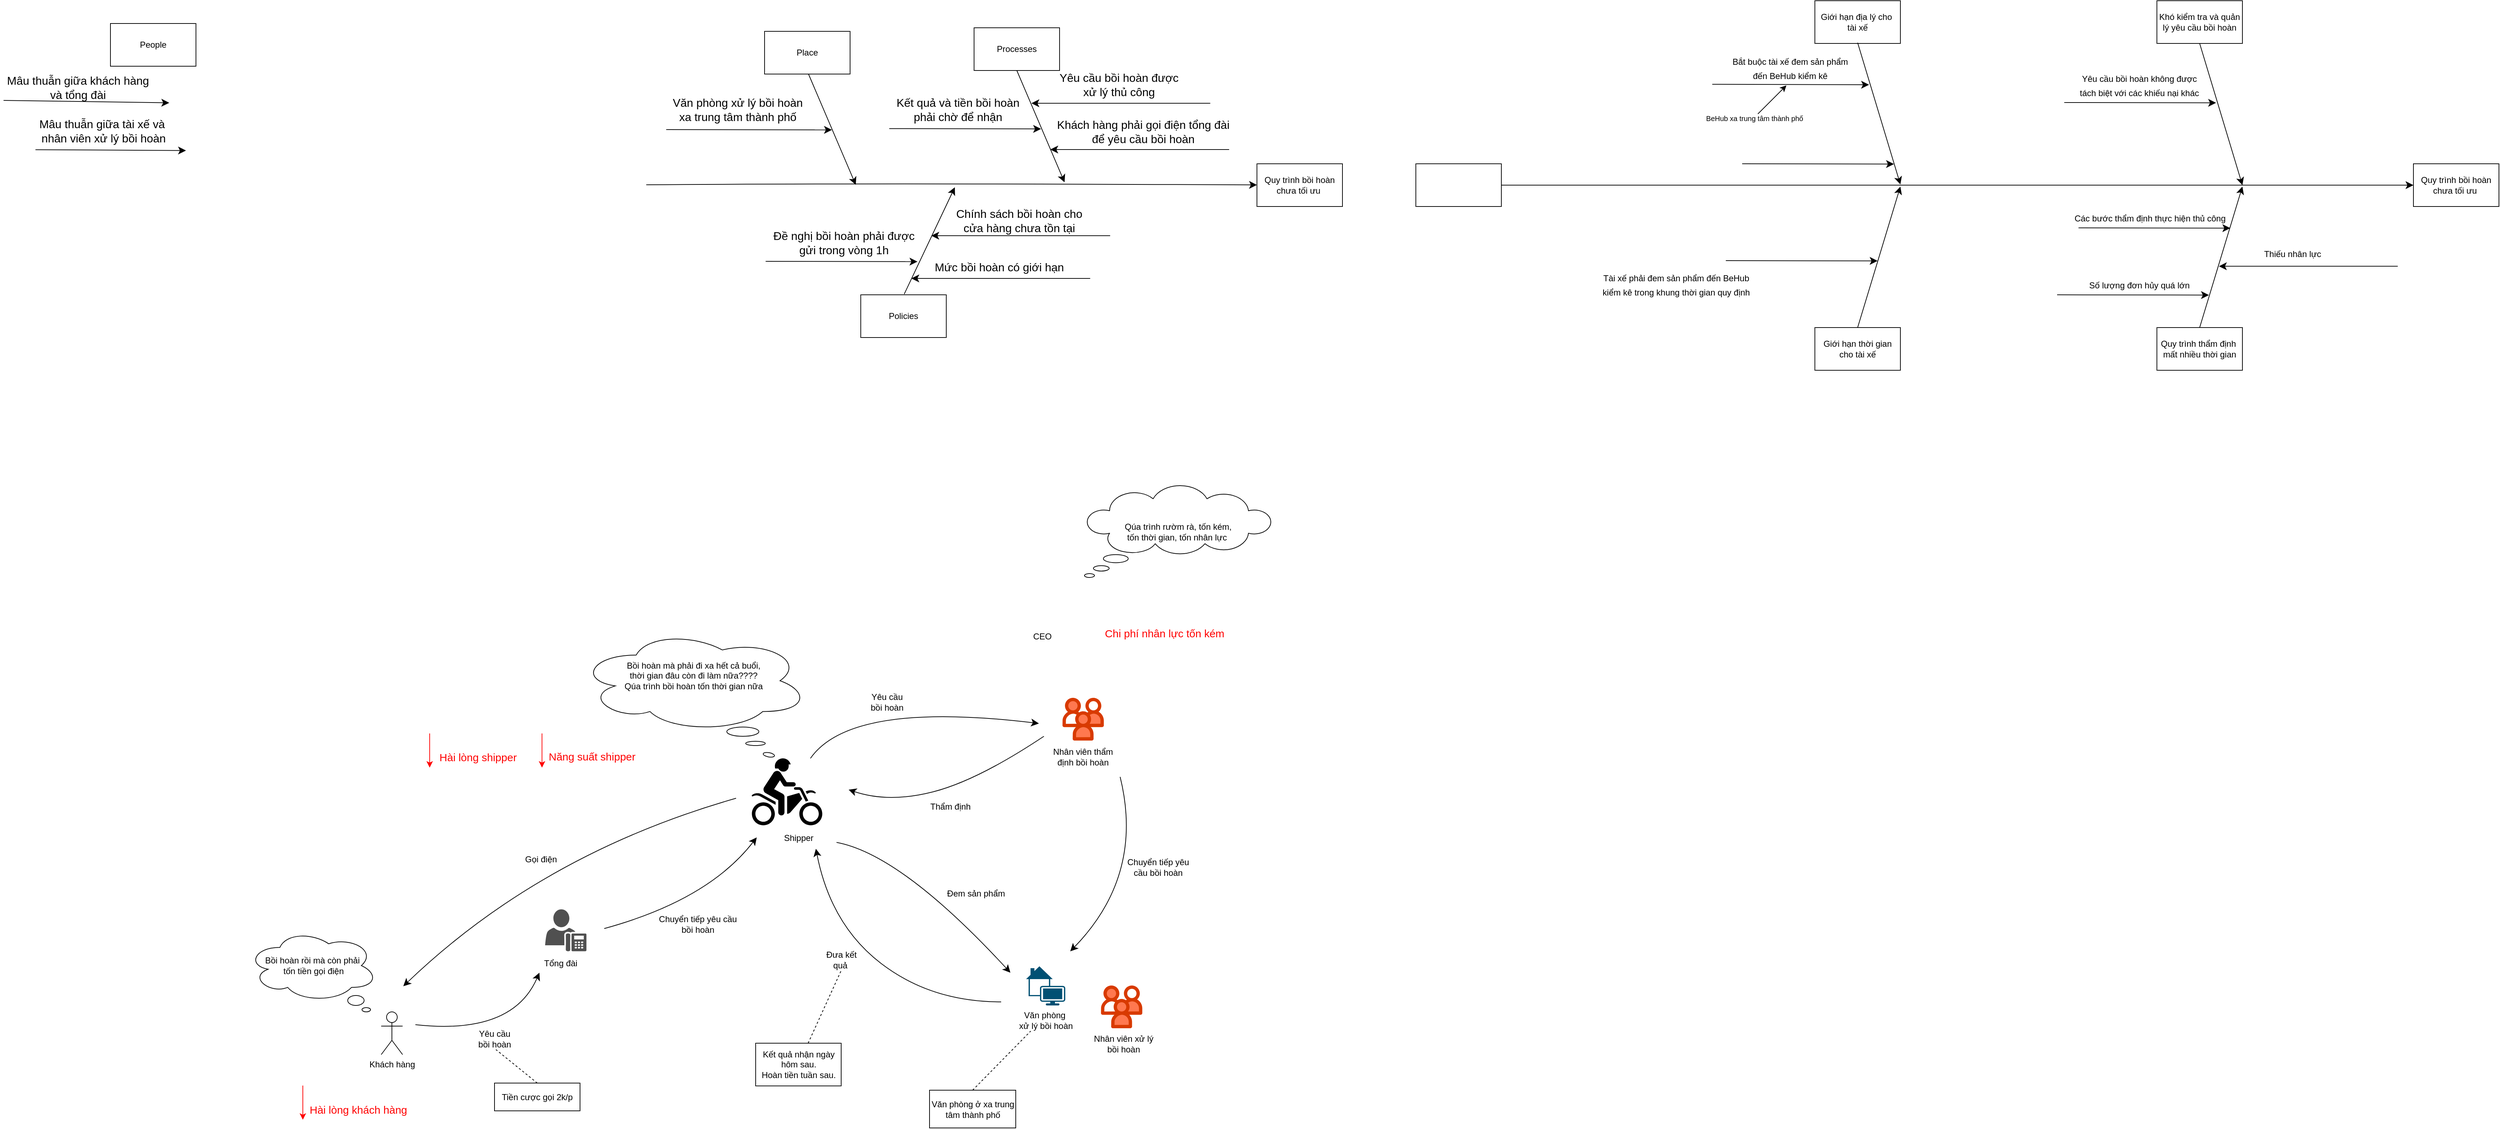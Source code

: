 <mxfile version="26.1.3">
  <diagram name="Page-1" id="skMmWQSyblpexci2RbYU">
    <mxGraphModel dx="2415" dy="1284" grid="1" gridSize="10" guides="1" tooltips="1" connect="1" arrows="1" fold="1" page="0" pageScale="1" pageWidth="850" pageHeight="1100" math="0" shadow="0">
      <root>
        <mxCell id="0" />
        <mxCell id="1" parent="0" />
        <mxCell id="IP3LngXVH1wphO-wjGAb-1" value="Quy trình bồi hoàn chưa tối ưu&amp;nbsp;" style="rounded=0;whiteSpace=wrap;html=1;" parent="1" vertex="1">
          <mxGeometry x="457" y="210" width="120" height="60" as="geometry" />
        </mxCell>
        <mxCell id="IP3LngXVH1wphO-wjGAb-5" value="" style="endArrow=classic;html=1;rounded=0;fontSize=12;startSize=8;endSize=8;curved=1;" parent="1" target="IP3LngXVH1wphO-wjGAb-1" edge="1">
          <mxGeometry width="50" height="50" relative="1" as="geometry">
            <mxPoint x="-400" y="239.528" as="sourcePoint" />
            <mxPoint x="-24" y="104" as="targetPoint" />
            <Array as="points">
              <mxPoint x="-79" y="237" />
            </Array>
          </mxGeometry>
        </mxCell>
        <mxCell id="IP3LngXVH1wphO-wjGAb-7" value="People" style="rounded=0;whiteSpace=wrap;html=1;" parent="1" vertex="1">
          <mxGeometry x="-1152" y="13" width="120" height="60" as="geometry" />
        </mxCell>
        <mxCell id="IP3LngXVH1wphO-wjGAb-8" value="Processes" style="rounded=0;whiteSpace=wrap;html=1;" parent="1" vertex="1">
          <mxGeometry x="60" y="19" width="120" height="60" as="geometry" />
        </mxCell>
        <mxCell id="IP3LngXVH1wphO-wjGAb-10" value="" style="endArrow=classic;html=1;rounded=0;fontSize=12;startSize=8;endSize=8;curved=1;exitX=0.5;exitY=1;exitDx=0;exitDy=0;" parent="1" source="IP3LngXVH1wphO-wjGAb-8" edge="1">
          <mxGeometry width="50" height="50" relative="1" as="geometry">
            <mxPoint x="335" y="122" as="sourcePoint" />
            <mxPoint x="187" y="236" as="targetPoint" />
          </mxGeometry>
        </mxCell>
        <mxCell id="IP3LngXVH1wphO-wjGAb-11" value="" style="endArrow=classic;html=1;rounded=0;fontSize=12;startSize=8;endSize=8;curved=1;" parent="1" edge="1">
          <mxGeometry width="50" height="50" relative="1" as="geometry">
            <mxPoint x="391.5" y="125" as="sourcePoint" />
            <mxPoint x="140.5" y="125" as="targetPoint" />
          </mxGeometry>
        </mxCell>
        <mxCell id="IP3LngXVH1wphO-wjGAb-12" value="Yêu cầu bồi hoàn được&lt;br&gt;xử lý thủ công" style="text;html=1;align=center;verticalAlign=middle;resizable=0;points=[];autosize=1;strokeColor=none;fillColor=none;fontSize=16;" parent="1" vertex="1">
          <mxGeometry x="170.5" y="74" width="185" height="50" as="geometry" />
        </mxCell>
        <mxCell id="IP3LngXVH1wphO-wjGAb-14" value="Mâu thuẫn giữa khách hàng &lt;br&gt;và tổng đài" style="text;html=1;align=center;verticalAlign=middle;resizable=0;points=[];autosize=1;strokeColor=none;fillColor=none;fontSize=16;" parent="1" vertex="1">
          <mxGeometry x="-1307" y="78" width="217" height="50" as="geometry" />
        </mxCell>
        <mxCell id="IP3LngXVH1wphO-wjGAb-15" value="" style="endArrow=classic;html=1;rounded=0;fontSize=12;startSize=8;endSize=8;curved=1;" parent="1" edge="1">
          <mxGeometry width="50" height="50" relative="1" as="geometry">
            <mxPoint x="418" y="190" as="sourcePoint" />
            <mxPoint x="167" y="190" as="targetPoint" />
          </mxGeometry>
        </mxCell>
        <mxCell id="IP3LngXVH1wphO-wjGAb-21" value="" style="endArrow=classic;html=1;rounded=0;fontSize=12;startSize=8;endSize=8;curved=1;" parent="1" edge="1">
          <mxGeometry width="50" height="50" relative="1" as="geometry">
            <mxPoint x="-59" y="160.6" as="sourcePoint" />
            <mxPoint x="154" y="161.01" as="targetPoint" />
          </mxGeometry>
        </mxCell>
        <mxCell id="IP3LngXVH1wphO-wjGAb-22" value="Chính sách bồi hoàn cho&lt;br&gt;cửa hàng chưa tồn tại" style="text;html=1;align=center;verticalAlign=middle;resizable=0;points=[];autosize=1;strokeColor=none;fillColor=none;fontSize=16;" parent="1" vertex="1">
          <mxGeometry x="25" y="265" width="195" height="50" as="geometry" />
        </mxCell>
        <mxCell id="IP3LngXVH1wphO-wjGAb-27" value="Kết quả và tiền bồi hoàn &lt;br&gt;phải&amp;nbsp;chờ để nhận" style="text;html=1;align=center;verticalAlign=middle;resizable=0;points=[];autosize=1;strokeColor=none;fillColor=none;fontSize=16;" parent="1" vertex="1">
          <mxGeometry x="-59" y="109" width="191" height="50" as="geometry" />
        </mxCell>
        <mxCell id="IP3LngXVH1wphO-wjGAb-32" value="Khách hàng phải gọi điện tổng đài&lt;br&gt;để yêu cầu bồi hoàn" style="text;html=1;align=center;verticalAlign=middle;resizable=0;points=[];autosize=1;strokeColor=none;fillColor=none;fontSize=16;" parent="1" vertex="1">
          <mxGeometry x="167" y="140" width="260" height="50" as="geometry" />
        </mxCell>
        <mxCell id="IP3LngXVH1wphO-wjGAb-35" value="" style="endArrow=classic;html=1;rounded=0;fontSize=12;startSize=8;endSize=8;curved=1;" parent="1" edge="1">
          <mxGeometry width="50" height="50" relative="1" as="geometry">
            <mxPoint x="-1302" y="121" as="sourcePoint" />
            <mxPoint x="-1069.5" y="124.41" as="targetPoint" />
          </mxGeometry>
        </mxCell>
        <mxCell id="IP3LngXVH1wphO-wjGAb-36" value="" style="endArrow=classic;html=1;rounded=0;fontSize=12;startSize=8;endSize=8;curved=1;exitX=0.024;exitY=1.025;exitDx=0;exitDy=0;exitPerimeter=0;" parent="1" source="IP3LngXVH1wphO-wjGAb-37" edge="1">
          <mxGeometry width="50" height="50" relative="1" as="geometry">
            <mxPoint x="-1361" y="191" as="sourcePoint" />
            <mxPoint x="-1046" y="191.41" as="targetPoint" />
          </mxGeometry>
        </mxCell>
        <mxCell id="IP3LngXVH1wphO-wjGAb-37" value="Mâu thuẫn giữa tài xế và&amp;nbsp;&lt;br&gt;nhân viên xử lý bồi hoàn" style="text;html=1;align=center;verticalAlign=middle;resizable=0;points=[];autosize=1;strokeColor=none;fillColor=none;fontSize=16;" parent="1" vertex="1">
          <mxGeometry x="-1262" y="139" width="199" height="50" as="geometry" />
        </mxCell>
        <mxCell id="IP3LngXVH1wphO-wjGAb-39" value="Khách hàng" style="shape=umlActor;verticalLabelPosition=bottom;verticalAlign=top;html=1;outlineConnect=0;" parent="1" vertex="1">
          <mxGeometry x="-772" y="1401" width="30" height="60" as="geometry" />
        </mxCell>
        <mxCell id="IP3LngXVH1wphO-wjGAb-44" value="" style="sketch=0;pointerEvents=1;shadow=0;dashed=0;html=1;strokeColor=none;fillColor=#505050;labelPosition=center;verticalLabelPosition=bottom;verticalAlign=top;outlineConnect=0;align=center;shape=mxgraph.office.users.um_enabled_user;" parent="1" vertex="1">
          <mxGeometry x="-542" y="1257" width="58" height="59" as="geometry" />
        </mxCell>
        <mxCell id="IP3LngXVH1wphO-wjGAb-51" value="Tổng đài" style="text;html=1;align=center;verticalAlign=middle;whiteSpace=wrap;rounded=0;" parent="1" vertex="1">
          <mxGeometry x="-550" y="1320" width="60" height="26" as="geometry" />
        </mxCell>
        <mxCell id="IP3LngXVH1wphO-wjGAb-52" value="" style="endArrow=classic;html=1;rounded=0;fontSize=12;startSize=8;endSize=8;curved=1;entryX=0;entryY=1;entryDx=0;entryDy=0;" parent="1" target="IP3LngXVH1wphO-wjGAb-51" edge="1">
          <mxGeometry width="50" height="50" relative="1" as="geometry">
            <mxPoint x="-724" y="1419" as="sourcePoint" />
            <mxPoint x="-631" y="1392" as="targetPoint" />
            <Array as="points">
              <mxPoint x="-588" y="1434" />
            </Array>
          </mxGeometry>
        </mxCell>
        <mxCell id="IP3LngXVH1wphO-wjGAb-53" value="Yêu cầu&amp;nbsp;&lt;br&gt;bồi hoàn&amp;nbsp;" style="text;html=1;align=center;verticalAlign=middle;whiteSpace=wrap;rounded=0;" parent="1" vertex="1">
          <mxGeometry x="-641" y="1424" width="60" height="30" as="geometry" />
        </mxCell>
        <mxCell id="IP3LngXVH1wphO-wjGAb-55" value="" style="shape=mxgraph.signs.sports.dirt_bike;html=1;pointerEvents=1;fillColor=#000000;strokeColor=none;verticalLabelPosition=bottom;verticalAlign=top;align=center;" parent="1" vertex="1">
          <mxGeometry x="-252" y="1045" width="99" height="94" as="geometry" />
        </mxCell>
        <mxCell id="IP3LngXVH1wphO-wjGAb-56" value="Shipper" style="text;html=1;align=center;verticalAlign=middle;whiteSpace=wrap;rounded=0;" parent="1" vertex="1">
          <mxGeometry x="-216.5" y="1142" width="60" height="30" as="geometry" />
        </mxCell>
        <mxCell id="U_PIkrMg_ZQXYNeByQK9-1" value="" style="verticalLabelPosition=bottom;aspect=fixed;html=1;shape=mxgraph.salesforce.employees;" parent="1" vertex="1">
          <mxGeometry x="238" y="1364" width="58.2" height="60" as="geometry" />
        </mxCell>
        <mxCell id="U_PIkrMg_ZQXYNeByQK9-2" value="" style="verticalLabelPosition=bottom;aspect=fixed;html=1;shape=mxgraph.salesforce.employees;" parent="1" vertex="1">
          <mxGeometry x="184" y="960" width="58.2" height="60" as="geometry" />
        </mxCell>
        <mxCell id="U_PIkrMg_ZQXYNeByQK9-3" value="Nhân viên thẩm định bồi hoàn" style="text;html=1;align=center;verticalAlign=middle;whiteSpace=wrap;rounded=0;" parent="1" vertex="1">
          <mxGeometry x="168.1" y="1028" width="90" height="30" as="geometry" />
        </mxCell>
        <mxCell id="U_PIkrMg_ZQXYNeByQK9-6" value="" style="endArrow=classic;html=1;rounded=0;fontSize=12;startSize=8;endSize=8;curved=1;" parent="1" source="IP3LngXVH1wphO-wjGAb-55" edge="1">
          <mxGeometry width="50" height="50" relative="1" as="geometry">
            <mxPoint x="-147" y="1041" as="sourcePoint" />
            <mxPoint x="151" y="996" as="targetPoint" />
            <Array as="points">
              <mxPoint x="-113" y="964" />
            </Array>
          </mxGeometry>
        </mxCell>
        <mxCell id="U_PIkrMg_ZQXYNeByQK9-7" value="Yêu cầu bồi hoàn" style="text;html=1;align=center;verticalAlign=middle;whiteSpace=wrap;rounded=0;" parent="1" vertex="1">
          <mxGeometry x="-92" y="951" width="60" height="30" as="geometry" />
        </mxCell>
        <mxCell id="U_PIkrMg_ZQXYNeByQK9-8" value="" style="endArrow=classic;html=1;rounded=0;fontSize=12;startSize=8;endSize=8;curved=1;" parent="1" edge="1">
          <mxGeometry width="50" height="50" relative="1" as="geometry">
            <mxPoint x="158" y="1014" as="sourcePoint" />
            <mxPoint x="-116" y="1089" as="targetPoint" />
            <Array as="points">
              <mxPoint x="65" y="1076" />
              <mxPoint x="-60" y="1108" />
            </Array>
          </mxGeometry>
        </mxCell>
        <mxCell id="U_PIkrMg_ZQXYNeByQK9-9" value="Thẩm định" style="text;html=1;align=center;verticalAlign=middle;whiteSpace=wrap;rounded=0;" parent="1" vertex="1">
          <mxGeometry x="-3" y="1098" width="60" height="30" as="geometry" />
        </mxCell>
        <mxCell id="U_PIkrMg_ZQXYNeByQK9-10" value="Nhân viên xử lý bồi hoàn" style="text;html=1;align=center;verticalAlign=middle;whiteSpace=wrap;rounded=0;" parent="1" vertex="1">
          <mxGeometry x="219" y="1431" width="102" height="30" as="geometry" />
        </mxCell>
        <mxCell id="U_PIkrMg_ZQXYNeByQK9-17" value="" style="endArrow=classic;html=1;rounded=0;fontSize=12;startSize=8;endSize=8;curved=1;" parent="1" edge="1">
          <mxGeometry width="50" height="50" relative="1" as="geometry">
            <mxPoint x="265" y="1071" as="sourcePoint" />
            <mxPoint x="195" y="1316" as="targetPoint" />
            <Array as="points">
              <mxPoint x="299" y="1209" />
            </Array>
          </mxGeometry>
        </mxCell>
        <mxCell id="U_PIkrMg_ZQXYNeByQK9-19" value="Chuyển tiếp yêu cầu bồi hoàn" style="text;html=1;align=center;verticalAlign=middle;whiteSpace=wrap;rounded=0;" parent="1" vertex="1">
          <mxGeometry x="269" y="1183" width="99" height="30" as="geometry" />
        </mxCell>
        <mxCell id="U_PIkrMg_ZQXYNeByQK9-20" value="" style="endArrow=classic;html=1;rounded=0;fontSize=12;startSize=8;endSize=8;curved=1;" parent="1" edge="1">
          <mxGeometry width="50" height="50" relative="1" as="geometry">
            <mxPoint x="-133" y="1163" as="sourcePoint" />
            <mxPoint x="111" y="1346" as="targetPoint" />
            <Array as="points">
              <mxPoint x="-42" y="1180" />
            </Array>
          </mxGeometry>
        </mxCell>
        <mxCell id="U_PIkrMg_ZQXYNeByQK9-23" value="Đem sản phẩm&amp;nbsp;" style="text;html=1;align=center;verticalAlign=middle;resizable=0;points=[];autosize=1;strokeColor=none;fillColor=none;" parent="1" vertex="1">
          <mxGeometry x="12" y="1222" width="103" height="26" as="geometry" />
        </mxCell>
        <mxCell id="U_PIkrMg_ZQXYNeByQK9-24" value="" style="endArrow=classic;html=1;rounded=0;fontSize=12;startSize=8;endSize=8;curved=1;" parent="1" edge="1">
          <mxGeometry width="50" height="50" relative="1" as="geometry">
            <mxPoint x="98" y="1387" as="sourcePoint" />
            <mxPoint x="-162" y="1172" as="targetPoint" />
            <Array as="points">
              <mxPoint y="1387" />
              <mxPoint x="-141" y="1279" />
            </Array>
          </mxGeometry>
        </mxCell>
        <mxCell id="U_PIkrMg_ZQXYNeByQK9-27" value="Đưa kết quả&amp;nbsp;" style="text;html=1;align=center;verticalAlign=middle;whiteSpace=wrap;rounded=0;" parent="1" vertex="1">
          <mxGeometry x="-156.5" y="1313" width="60" height="30" as="geometry" />
        </mxCell>
        <mxCell id="U_PIkrMg_ZQXYNeByQK9-28" value="" style="endArrow=classic;html=1;rounded=0;fontSize=12;startSize=8;endSize=8;curved=1;entryX=0.5;entryY=1;entryDx=0;entryDy=0;" parent="1" edge="1">
          <mxGeometry width="50" height="50" relative="1" as="geometry">
            <mxPoint x="-459" y="1284" as="sourcePoint" />
            <mxPoint x="-245" y="1156" as="targetPoint" />
            <Array as="points">
              <mxPoint x="-313" y="1244" />
            </Array>
          </mxGeometry>
        </mxCell>
        <mxCell id="U_PIkrMg_ZQXYNeByQK9-32" value="Chuyển tiếp yêu cầu &lt;br&gt;bồi hoàn" style="text;html=1;align=center;verticalAlign=middle;resizable=0;points=[];autosize=1;strokeColor=none;fillColor=none;" parent="1" vertex="1">
          <mxGeometry x="-392" y="1257" width="127" height="41" as="geometry" />
        </mxCell>
        <mxCell id="U_PIkrMg_ZQXYNeByQK9-33" value="" style="endArrow=classic;html=1;rounded=0;fontSize=12;startSize=8;endSize=8;curved=1;" parent="1" edge="1">
          <mxGeometry width="50" height="50" relative="1" as="geometry">
            <mxPoint x="-274" y="1101" as="sourcePoint" />
            <mxPoint x="-741" y="1365" as="targetPoint" />
            <Array as="points">
              <mxPoint x="-547" y="1179" />
            </Array>
          </mxGeometry>
        </mxCell>
        <mxCell id="U_PIkrMg_ZQXYNeByQK9-34" value="Gọi điện&amp;nbsp;" style="text;html=1;align=center;verticalAlign=middle;whiteSpace=wrap;rounded=0;" parent="1" vertex="1">
          <mxGeometry x="-576" y="1172" width="60" height="30" as="geometry" />
        </mxCell>
        <mxCell id="U_PIkrMg_ZQXYNeByQK9-38" value="Bồi hoàn rồi mà còn phải&lt;br&gt;&amp;nbsp;tốn tiền gọi điện" style="ellipse;shape=cloud;whiteSpace=wrap;html=1;" parent="1" vertex="1">
          <mxGeometry x="-960" y="1285" width="183" height="102" as="geometry" />
        </mxCell>
        <mxCell id="U_PIkrMg_ZQXYNeByQK9-40" value="" style="ellipse;whiteSpace=wrap;html=1;" parent="1" vertex="1">
          <mxGeometry x="-819" y="1378" width="23" height="14" as="geometry" />
        </mxCell>
        <mxCell id="U_PIkrMg_ZQXYNeByQK9-41" value="" style="ellipse;whiteSpace=wrap;html=1;" parent="1" vertex="1">
          <mxGeometry x="-799" y="1395" width="12" height="6" as="geometry" />
        </mxCell>
        <mxCell id="U_PIkrMg_ZQXYNeByQK9-43" value="" style="points=[[0.115,0.05,0],[0.335,0,0],[0.98,0.52,0],[1,0.71,0],[0.68,1,0],[0.065,0.76,0],[0,0.33,0],[0.68,0.33,0]];verticalLabelPosition=bottom;sketch=0;html=1;verticalAlign=top;aspect=fixed;align=center;pointerEvents=1;shape=mxgraph.cisco19.home_office;fillColor=#005073;strokeColor=none;" parent="1" vertex="1">
          <mxGeometry x="133" y="1337" width="55" height="55" as="geometry" />
        </mxCell>
        <mxCell id="U_PIkrMg_ZQXYNeByQK9-45" value="Văn phòng&amp;nbsp;&lt;br&gt;xử lý bồi hoàn" style="text;html=1;align=center;verticalAlign=middle;whiteSpace=wrap;rounded=0;" parent="1" vertex="1">
          <mxGeometry x="118.5" y="1398" width="84" height="30" as="geometry" />
        </mxCell>
        <mxCell id="U_PIkrMg_ZQXYNeByQK9-46" value="Văn phòng ở xa trung tâm thành phố" style="rounded=0;whiteSpace=wrap;html=1;" parent="1" vertex="1">
          <mxGeometry x="-2.5" y="1511" width="121" height="53" as="geometry" />
        </mxCell>
        <mxCell id="U_PIkrMg_ZQXYNeByQK9-47" value="" style="endArrow=none;dashed=1;html=1;rounded=0;entryX=0.25;entryY=1;entryDx=0;entryDy=0;exitX=0.5;exitY=0;exitDx=0;exitDy=0;" parent="1" source="U_PIkrMg_ZQXYNeByQK9-46" target="U_PIkrMg_ZQXYNeByQK9-45" edge="1">
          <mxGeometry width="50" height="50" relative="1" as="geometry">
            <mxPoint x="180" y="1590" as="sourcePoint" />
            <mxPoint x="230" y="1540" as="targetPoint" />
          </mxGeometry>
        </mxCell>
        <mxCell id="U_PIkrMg_ZQXYNeByQK9-48" value="Tiền cược gọi 2k/p" style="rounded=0;whiteSpace=wrap;html=1;" parent="1" vertex="1">
          <mxGeometry x="-613" y="1501" width="120" height="39" as="geometry" />
        </mxCell>
        <mxCell id="U_PIkrMg_ZQXYNeByQK9-49" value="" style="endArrow=none;dashed=1;html=1;rounded=0;entryX=0.5;entryY=1;entryDx=0;entryDy=0;exitX=0.5;exitY=0;exitDx=0;exitDy=0;" parent="1" source="U_PIkrMg_ZQXYNeByQK9-48" target="IP3LngXVH1wphO-wjGAb-53" edge="1">
          <mxGeometry width="50" height="50" relative="1" as="geometry">
            <mxPoint x="-453" y="1487" as="sourcePoint" />
            <mxPoint x="-403" y="1437" as="targetPoint" />
          </mxGeometry>
        </mxCell>
        <mxCell id="U_PIkrMg_ZQXYNeByQK9-50" value="Bồi hoàn mà phải đi xa hết cả buổi, &lt;br&gt;thời gian đâu còn đi làm nữa????&lt;br&gt;Qúa trình bồi hoàn tốn thời gian nữa&lt;br&gt;&lt;div&gt;&lt;br&gt;&lt;/div&gt;" style="ellipse;shape=cloud;whiteSpace=wrap;html=1;" parent="1" vertex="1">
          <mxGeometry x="-495" y="864" width="323" height="144" as="geometry" />
        </mxCell>
        <mxCell id="U_PIkrMg_ZQXYNeByQK9-51" value="" style="ellipse;whiteSpace=wrap;html=1;" parent="1" vertex="1">
          <mxGeometry x="-287" y="1001" width="45" height="13" as="geometry" />
        </mxCell>
        <mxCell id="U_PIkrMg_ZQXYNeByQK9-52" value="" style="ellipse;whiteSpace=wrap;html=1;" parent="1" vertex="1">
          <mxGeometry x="-260.5" y="1021" width="27.5" height="6" as="geometry" />
        </mxCell>
        <mxCell id="U_PIkrMg_ZQXYNeByQK9-53" value="" style="ellipse;whiteSpace=wrap;html=1;rotation=10;" parent="1" vertex="1">
          <mxGeometry x="-236" y="1037" width="16" height="6" as="geometry" />
        </mxCell>
        <mxCell id="U_PIkrMg_ZQXYNeByQK9-54" value="" style="shape=image;html=1;verticalAlign=top;verticalLabelPosition=bottom;labelBackgroundColor=#ffffff;imageAspect=0;aspect=fixed;image=https://cdn4.iconfinder.com/data/icons/ionicons/512/icon-eye-128.png" parent="1" vertex="1">
          <mxGeometry x="98" y="754" width="128" height="128" as="geometry" />
        </mxCell>
        <mxCell id="U_PIkrMg_ZQXYNeByQK9-56" value="Kết quả nhận ngày hôm sau.&lt;br&gt;Hoàn tiền tuần sau." style="rounded=0;whiteSpace=wrap;html=1;" parent="1" vertex="1">
          <mxGeometry x="-246.5" y="1445" width="120" height="60" as="geometry" />
        </mxCell>
        <mxCell id="U_PIkrMg_ZQXYNeByQK9-57" value="" style="endArrow=none;dashed=1;html=1;rounded=0;entryX=0.5;entryY=1;entryDx=0;entryDy=0;" parent="1" source="U_PIkrMg_ZQXYNeByQK9-56" target="U_PIkrMg_ZQXYNeByQK9-27" edge="1">
          <mxGeometry width="50" height="50" relative="1" as="geometry">
            <mxPoint x="-156" y="1262" as="sourcePoint" />
            <mxPoint x="-106" y="1212" as="targetPoint" />
          </mxGeometry>
        </mxCell>
        <mxCell id="U_PIkrMg_ZQXYNeByQK9-58" value="CEO" style="text;html=1;align=center;verticalAlign=middle;whiteSpace=wrap;rounded=0;" parent="1" vertex="1">
          <mxGeometry x="126" y="859" width="60" height="30" as="geometry" />
        </mxCell>
        <mxCell id="U_PIkrMg_ZQXYNeByQK9-59" value="Qúa trình rườm rà, tốn kém, &lt;br&gt;tốn thời gian, tốn nhân lực&amp;nbsp;" style="whiteSpace=wrap;html=1;shape=mxgraph.basic.cloud_callout" parent="1" vertex="1">
          <mxGeometry x="215" y="662" width="263" height="129" as="geometry" />
        </mxCell>
        <mxCell id="U_PIkrMg_ZQXYNeByQK9-60" value="&lt;span style=&quot;background-color: light-dark(#ffffff, var(--ge-dark-color, #121212));&quot;&gt;&lt;font style=&quot;color: rgb(255, 0, 0); font-size: 15px;&quot;&gt;Hài lòng khách hàng&lt;/font&gt;&lt;/span&gt;" style="text;html=1;align=center;verticalAlign=middle;whiteSpace=wrap;rounded=0;" parent="1" vertex="1">
          <mxGeometry x="-878" y="1522.5" width="148" height="31.5" as="geometry" />
        </mxCell>
        <mxCell id="U_PIkrMg_ZQXYNeByQK9-61" value="" style="endArrow=classic;html=1;rounded=0;strokeColor=#FF0000;" parent="1" edge="1">
          <mxGeometry width="50" height="50" relative="1" as="geometry">
            <mxPoint x="-882" y="1504.5" as="sourcePoint" />
            <mxPoint x="-882" y="1552.5" as="targetPoint" />
          </mxGeometry>
        </mxCell>
        <mxCell id="U_PIkrMg_ZQXYNeByQK9-62" value="&lt;span style=&quot;background-color: light-dark(#ffffff, var(--ge-dark-color, #121212));&quot;&gt;&lt;font style=&quot;color: rgb(255, 0, 0); font-size: 15px;&quot;&gt;Năng suất shipper&lt;/font&gt;&lt;/span&gt;" style="text;html=1;align=center;verticalAlign=middle;whiteSpace=wrap;rounded=0;" parent="1" vertex="1">
          <mxGeometry x="-550" y="1026.5" width="148" height="31.5" as="geometry" />
        </mxCell>
        <mxCell id="U_PIkrMg_ZQXYNeByQK9-63" value="&lt;span style=&quot;background-color: light-dark(#ffffff, var(--ge-dark-color, #121212));&quot;&gt;&lt;font style=&quot;color: rgb(255, 0, 0); font-size: 15px;&quot;&gt;Hài lòng shipper&lt;/font&gt;&lt;/span&gt;" style="text;html=1;align=center;verticalAlign=middle;whiteSpace=wrap;rounded=0;" parent="1" vertex="1">
          <mxGeometry x="-710" y="1027.25" width="148" height="31.5" as="geometry" />
        </mxCell>
        <mxCell id="U_PIkrMg_ZQXYNeByQK9-67" value="" style="endArrow=classic;html=1;rounded=0;strokeColor=#FF0000;" parent="1" edge="1">
          <mxGeometry width="50" height="50" relative="1" as="geometry">
            <mxPoint x="-546.36" y="1010" as="sourcePoint" />
            <mxPoint x="-546.36" y="1058" as="targetPoint" />
          </mxGeometry>
        </mxCell>
        <mxCell id="U_PIkrMg_ZQXYNeByQK9-68" value="" style="endArrow=classic;html=1;rounded=0;strokeColor=#FF0000;" parent="1" edge="1">
          <mxGeometry width="50" height="50" relative="1" as="geometry">
            <mxPoint x="-704" y="1010" as="sourcePoint" />
            <mxPoint x="-704" y="1058" as="targetPoint" />
          </mxGeometry>
        </mxCell>
        <mxCell id="U_PIkrMg_ZQXYNeByQK9-69" value="&lt;span style=&quot;background-color: light-dark(#ffffff, var(--ge-dark-color, #121212));&quot;&gt;&lt;font style=&quot;color: rgb(255, 0, 0); font-size: 15px;&quot;&gt;Chi phí nhân lực tốn kém&lt;/font&gt;&lt;/span&gt;" style="text;html=1;align=center;verticalAlign=middle;whiteSpace=wrap;rounded=0;" parent="1" vertex="1">
          <mxGeometry x="238" y="853" width="179" height="31.5" as="geometry" />
        </mxCell>
        <mxCell id="-tskYSFvkNlBVMREnxVG-7" value="" style="endArrow=classic;html=1;rounded=0;fontSize=12;startSize=8;endSize=8;curved=1;exitX=0.5;exitY=1;exitDx=0;exitDy=0;" edge="1" parent="1">
          <mxGeometry width="50" height="50" relative="1" as="geometry">
            <mxPoint x="-173" y="82.5" as="sourcePoint" />
            <mxPoint x="-106" y="239.5" as="targetPoint" />
          </mxGeometry>
        </mxCell>
        <mxCell id="-tskYSFvkNlBVMREnxVG-9" value="Place" style="rounded=0;whiteSpace=wrap;html=1;" vertex="1" parent="1">
          <mxGeometry x="-234" y="24" width="120" height="60" as="geometry" />
        </mxCell>
        <mxCell id="-tskYSFvkNlBVMREnxVG-11" value="Policies" style="rounded=0;whiteSpace=wrap;html=1;" vertex="1" parent="1">
          <mxGeometry x="-99" y="394" width="120" height="60" as="geometry" />
        </mxCell>
        <mxCell id="-tskYSFvkNlBVMREnxVG-12" value="" style="endArrow=classic;html=1;rounded=0;fontSize=12;startSize=8;endSize=8;curved=1;" edge="1" parent="1">
          <mxGeometry width="50" height="50" relative="1" as="geometry">
            <mxPoint x="251" y="311.0" as="sourcePoint" />
            <mxPoint y="311.0" as="targetPoint" />
          </mxGeometry>
        </mxCell>
        <mxCell id="-tskYSFvkNlBVMREnxVG-13" value="" style="endArrow=classic;html=1;rounded=0;fontSize=12;startSize=8;endSize=8;curved=1;" edge="1" parent="1">
          <mxGeometry width="50" height="50" relative="1" as="geometry">
            <mxPoint x="223" y="371" as="sourcePoint" />
            <mxPoint x="-28" y="371" as="targetPoint" />
          </mxGeometry>
        </mxCell>
        <mxCell id="-tskYSFvkNlBVMREnxVG-14" value="Mức bồi hoàn có giới hạn" style="text;html=1;align=center;verticalAlign=middle;resizable=0;points=[];autosize=1;strokeColor=none;fillColor=none;fontSize=16;" vertex="1" parent="1">
          <mxGeometry x="-5" y="339" width="199" height="31" as="geometry" />
        </mxCell>
        <mxCell id="-tskYSFvkNlBVMREnxVG-15" value="Đề nghị bồi hoàn phải được&lt;br&gt;gửi trong vòng 1h" style="text;html=1;align=center;verticalAlign=middle;resizable=0;points=[];autosize=1;strokeColor=none;fillColor=none;fontSize=16;" vertex="1" parent="1">
          <mxGeometry x="-231" y="296" width="216" height="50" as="geometry" />
        </mxCell>
        <mxCell id="-tskYSFvkNlBVMREnxVG-16" value="" style="endArrow=classic;html=1;rounded=0;fontSize=12;startSize=8;endSize=8;curved=1;" edge="1" parent="1">
          <mxGeometry width="50" height="50" relative="1" as="geometry">
            <mxPoint x="-232.5" y="347" as="sourcePoint" />
            <mxPoint x="-19.5" y="347.41" as="targetPoint" />
          </mxGeometry>
        </mxCell>
        <mxCell id="-tskYSFvkNlBVMREnxVG-18" value="" style="endArrow=classic;html=1;rounded=0;fontSize=12;startSize=8;endSize=8;curved=1;exitX=0.5;exitY=0;exitDx=0;exitDy=0;" edge="1" parent="1">
          <mxGeometry width="50" height="50" relative="1" as="geometry">
            <mxPoint x="-38" y="393" as="sourcePoint" />
            <mxPoint x="33" y="243" as="targetPoint" />
          </mxGeometry>
        </mxCell>
        <mxCell id="-tskYSFvkNlBVMREnxVG-24" value="" style="endArrow=classic;html=1;rounded=0;fontSize=12;startSize=8;endSize=8;curved=1;" edge="1" parent="1">
          <mxGeometry width="50" height="50" relative="1" as="geometry">
            <mxPoint x="-372" y="162" as="sourcePoint" />
            <mxPoint x="-139.5" y="162.41" as="targetPoint" />
          </mxGeometry>
        </mxCell>
        <mxCell id="-tskYSFvkNlBVMREnxVG-25" value="Văn phòng xử lý bồi hoàn&lt;br&gt;xa trung tâm thành phố" style="text;html=1;align=center;verticalAlign=middle;resizable=0;points=[];autosize=1;strokeColor=none;fillColor=none;fontSize=16;" vertex="1" parent="1">
          <mxGeometry x="-372" y="109" width="200" height="50" as="geometry" />
        </mxCell>
        <mxCell id="-tskYSFvkNlBVMREnxVG-27" value="Quy trình bồi hoàn chưa tối ưu&amp;nbsp;" style="rounded=0;whiteSpace=wrap;html=1;" vertex="1" parent="1">
          <mxGeometry x="2080" y="210" width="120" height="60" as="geometry" />
        </mxCell>
        <mxCell id="-tskYSFvkNlBVMREnxVG-28" value="" style="endArrow=classic;html=1;rounded=0;fontSize=12;startSize=8;endSize=8;curved=1;" edge="1" parent="1" target="-tskYSFvkNlBVMREnxVG-27" source="-tskYSFvkNlBVMREnxVG-53">
          <mxGeometry width="50" height="50" relative="1" as="geometry">
            <mxPoint x="1125" y="243.028" as="sourcePoint" />
            <mxPoint x="1501" y="107.5" as="targetPoint" />
            <Array as="points">
              <mxPoint x="1446" y="240.5" />
            </Array>
          </mxGeometry>
        </mxCell>
        <mxCell id="-tskYSFvkNlBVMREnxVG-29" value="Khó kiểm tra và quản&lt;br&gt;lý yêu cầu bồi hoàn" style="rounded=0;whiteSpace=wrap;html=1;" vertex="1" parent="1">
          <mxGeometry x="1720" y="-19" width="120" height="60" as="geometry" />
        </mxCell>
        <mxCell id="-tskYSFvkNlBVMREnxVG-30" value="" style="endArrow=classic;html=1;rounded=0;fontSize=12;startSize=8;endSize=8;curved=1;exitX=0.5;exitY=1;exitDx=0;exitDy=0;" edge="1" parent="1" source="-tskYSFvkNlBVMREnxVG-29">
          <mxGeometry width="50" height="50" relative="1" as="geometry">
            <mxPoint x="1860" y="125.5" as="sourcePoint" />
            <mxPoint x="1840" y="240" as="targetPoint" />
          </mxGeometry>
        </mxCell>
        <mxCell id="-tskYSFvkNlBVMREnxVG-34" value="" style="endArrow=classic;html=1;rounded=0;fontSize=12;startSize=8;endSize=8;curved=1;" edge="1" parent="1">
          <mxGeometry width="50" height="50" relative="1" as="geometry">
            <mxPoint x="1590" y="124.0" as="sourcePoint" />
            <mxPoint x="1803" y="124.41" as="targetPoint" />
          </mxGeometry>
        </mxCell>
        <mxCell id="-tskYSFvkNlBVMREnxVG-40" value="Quy trình thẩm định&amp;nbsp;&lt;br&gt;mất nhiều thời gian" style="rounded=0;whiteSpace=wrap;html=1;" vertex="1" parent="1">
          <mxGeometry x="1720" y="440" width="120" height="60" as="geometry" />
        </mxCell>
        <mxCell id="-tskYSFvkNlBVMREnxVG-44" value="&lt;span style=&quot;font-size: 12px;&quot;&gt;Yêu cầu bồi hoàn không được&lt;br&gt;tách biệt với các khiếu nại khác&lt;/span&gt;" style="text;html=1;align=center;verticalAlign=middle;resizable=0;points=[];autosize=1;strokeColor=none;fillColor=none;fontSize=16;" vertex="1" parent="1">
          <mxGeometry x="1600" y="74" width="190" height="50" as="geometry" />
        </mxCell>
        <mxCell id="-tskYSFvkNlBVMREnxVG-46" value="" style="endArrow=classic;html=1;rounded=0;fontSize=12;startSize=8;endSize=8;curved=1;exitX=0.5;exitY=0;exitDx=0;exitDy=0;" edge="1" parent="1" source="-tskYSFvkNlBVMREnxVG-40">
          <mxGeometry width="50" height="50" relative="1" as="geometry">
            <mxPoint x="1785" y="392" as="sourcePoint" />
            <mxPoint x="1840" y="242" as="targetPoint" />
          </mxGeometry>
        </mxCell>
        <mxCell id="-tskYSFvkNlBVMREnxVG-53" value="" style="rounded=0;whiteSpace=wrap;html=1;" vertex="1" parent="1">
          <mxGeometry x="680" y="210" width="120" height="60" as="geometry" />
        </mxCell>
        <mxCell id="-tskYSFvkNlBVMREnxVG-54" value="" style="endArrow=classic;html=1;rounded=0;fontSize=12;startSize=8;endSize=8;curved=1;" edge="1" parent="1">
          <mxGeometry width="50" height="50" relative="1" as="geometry">
            <mxPoint x="1580" y="394" as="sourcePoint" />
            <mxPoint x="1793" y="394.41" as="targetPoint" />
          </mxGeometry>
        </mxCell>
        <mxCell id="-tskYSFvkNlBVMREnxVG-55" value="&lt;span style=&quot;font-size: 12px;&quot;&gt;Các bước thẩm định thực hiện thủ công&lt;/span&gt;" style="text;html=1;align=center;verticalAlign=middle;resizable=0;points=[];autosize=1;strokeColor=none;fillColor=none;fontSize=16;" vertex="1" parent="1">
          <mxGeometry x="1590" y="270" width="240" height="30" as="geometry" />
        </mxCell>
        <mxCell id="-tskYSFvkNlBVMREnxVG-56" value="" style="endArrow=classic;html=1;rounded=0;fontSize=12;startSize=8;endSize=8;curved=1;" edge="1" parent="1">
          <mxGeometry width="50" height="50" relative="1" as="geometry">
            <mxPoint x="1610" y="300" as="sourcePoint" />
            <mxPoint x="1823" y="300.41" as="targetPoint" />
          </mxGeometry>
        </mxCell>
        <mxCell id="-tskYSFvkNlBVMREnxVG-57" value="&lt;span style=&quot;font-size: 12px;&quot;&gt;Số lượng đơn hủy quá lớn&lt;/span&gt;" style="text;html=1;align=center;verticalAlign=middle;resizable=0;points=[];autosize=1;strokeColor=none;fillColor=none;fontSize=16;" vertex="1" parent="1">
          <mxGeometry x="1615" y="364" width="160" height="30" as="geometry" />
        </mxCell>
        <mxCell id="-tskYSFvkNlBVMREnxVG-59" value="" style="endArrow=classic;html=1;rounded=0;fontSize=12;startSize=8;endSize=8;curved=1;" edge="1" parent="1">
          <mxGeometry width="50" height="50" relative="1" as="geometry">
            <mxPoint x="2058" y="353.91" as="sourcePoint" />
            <mxPoint x="1807" y="353.91" as="targetPoint" />
          </mxGeometry>
        </mxCell>
        <mxCell id="-tskYSFvkNlBVMREnxVG-60" value="&lt;span style=&quot;font-size: 12px;&quot;&gt;Thiếu nhân lực&lt;/span&gt;" style="text;html=1;align=center;verticalAlign=middle;resizable=0;points=[];autosize=1;strokeColor=none;fillColor=none;fontSize=16;" vertex="1" parent="1">
          <mxGeometry x="1860" y="320" width="100" height="30" as="geometry" />
        </mxCell>
        <mxCell id="-tskYSFvkNlBVMREnxVG-61" value="Giới hạn địa lý cho&amp;nbsp;&lt;br&gt;tài xế" style="rounded=0;whiteSpace=wrap;html=1;" vertex="1" parent="1">
          <mxGeometry x="1240" y="-19.0" width="120" height="60" as="geometry" />
        </mxCell>
        <mxCell id="-tskYSFvkNlBVMREnxVG-62" value="" style="endArrow=classic;html=1;rounded=0;fontSize=12;startSize=8;endSize=8;curved=1;" edge="1" parent="1">
          <mxGeometry width="50" height="50" relative="1" as="geometry">
            <mxPoint x="1096" y="98.38" as="sourcePoint" />
            <mxPoint x="1316" y="99" as="targetPoint" />
          </mxGeometry>
        </mxCell>
        <mxCell id="-tskYSFvkNlBVMREnxVG-63" value="&lt;span style=&quot;font-size: 12px;&quot;&gt;Bắt buộc tài xế đem sản phẩm&lt;/span&gt;&lt;br style=&quot;font-size: 12px;&quot;&gt;&lt;span style=&quot;font-size: 12px;&quot;&gt;đến BeHub kiểm kê&lt;/span&gt;" style="text;html=1;align=center;verticalAlign=middle;resizable=0;points=[];autosize=1;strokeColor=none;fillColor=none;fontSize=16;" vertex="1" parent="1">
          <mxGeometry x="1110" y="50.0" width="190" height="50" as="geometry" />
        </mxCell>
        <mxCell id="-tskYSFvkNlBVMREnxVG-64" value="" style="endArrow=classic;html=1;rounded=0;fontSize=12;startSize=8;endSize=8;curved=1;exitX=0.5;exitY=1;exitDx=0;exitDy=0;" edge="1" parent="1">
          <mxGeometry width="50" height="50" relative="1" as="geometry">
            <mxPoint x="1300" y="40" as="sourcePoint" />
            <mxPoint x="1360" y="239" as="targetPoint" />
          </mxGeometry>
        </mxCell>
        <mxCell id="-tskYSFvkNlBVMREnxVG-66" value="" style="endArrow=classic;html=1;rounded=0;fontSize=12;startSize=8;endSize=8;curved=1;exitX=0.5;exitY=0;exitDx=0;exitDy=0;" edge="1" parent="1">
          <mxGeometry width="50" height="50" relative="1" as="geometry">
            <mxPoint x="1300" y="440" as="sourcePoint" />
            <mxPoint x="1360" y="242" as="targetPoint" />
          </mxGeometry>
        </mxCell>
        <mxCell id="-tskYSFvkNlBVMREnxVG-67" value="Giới hạn thời gian cho tài xế" style="rounded=0;whiteSpace=wrap;html=1;" vertex="1" parent="1">
          <mxGeometry x="1240" y="440" width="120" height="60" as="geometry" />
        </mxCell>
        <mxCell id="-tskYSFvkNlBVMREnxVG-68" value="" style="endArrow=classic;html=1;rounded=0;" edge="1" parent="1">
          <mxGeometry width="50" height="50" relative="1" as="geometry">
            <mxPoint x="1160" y="140" as="sourcePoint" />
            <mxPoint x="1200" y="100" as="targetPoint" />
          </mxGeometry>
        </mxCell>
        <mxCell id="-tskYSFvkNlBVMREnxVG-69" value="&lt;font style=&quot;font-size: 10px;&quot;&gt;BeHub xa trung tâm thành phố&lt;/font&gt;" style="text;html=1;align=center;verticalAlign=middle;resizable=0;points=[];autosize=1;strokeColor=none;fillColor=none;fontSize=16;" vertex="1" parent="1">
          <mxGeometry x="1075" y="129" width="160" height="30" as="geometry" />
        </mxCell>
        <mxCell id="-tskYSFvkNlBVMREnxVG-70" value="" style="endArrow=classic;html=1;rounded=0;fontSize=12;startSize=8;endSize=8;curved=1;" edge="1" parent="1">
          <mxGeometry width="50" height="50" relative="1" as="geometry">
            <mxPoint x="1138" y="210" as="sourcePoint" />
            <mxPoint x="1351" y="210.41" as="targetPoint" />
          </mxGeometry>
        </mxCell>
        <mxCell id="-tskYSFvkNlBVMREnxVG-74" value="" style="endArrow=classic;html=1;rounded=0;fontSize=12;startSize=8;endSize=8;curved=1;" edge="1" parent="1">
          <mxGeometry width="50" height="50" relative="1" as="geometry">
            <mxPoint x="1115" y="346" as="sourcePoint" />
            <mxPoint x="1328" y="346.41" as="targetPoint" />
          </mxGeometry>
        </mxCell>
        <mxCell id="-tskYSFvkNlBVMREnxVG-75" value="&lt;span style=&quot;font-size: 12px;&quot;&gt;Tài xế phải đem sản phẩm đến BeHub&lt;br&gt;kiểm kê trong khung thời gian quy định&lt;/span&gt;" style="text;html=1;align=center;verticalAlign=middle;resizable=0;points=[];autosize=1;strokeColor=none;fillColor=none;fontSize=16;" vertex="1" parent="1">
          <mxGeometry x="930" y="354" width="230" height="50" as="geometry" />
        </mxCell>
      </root>
    </mxGraphModel>
  </diagram>
</mxfile>
